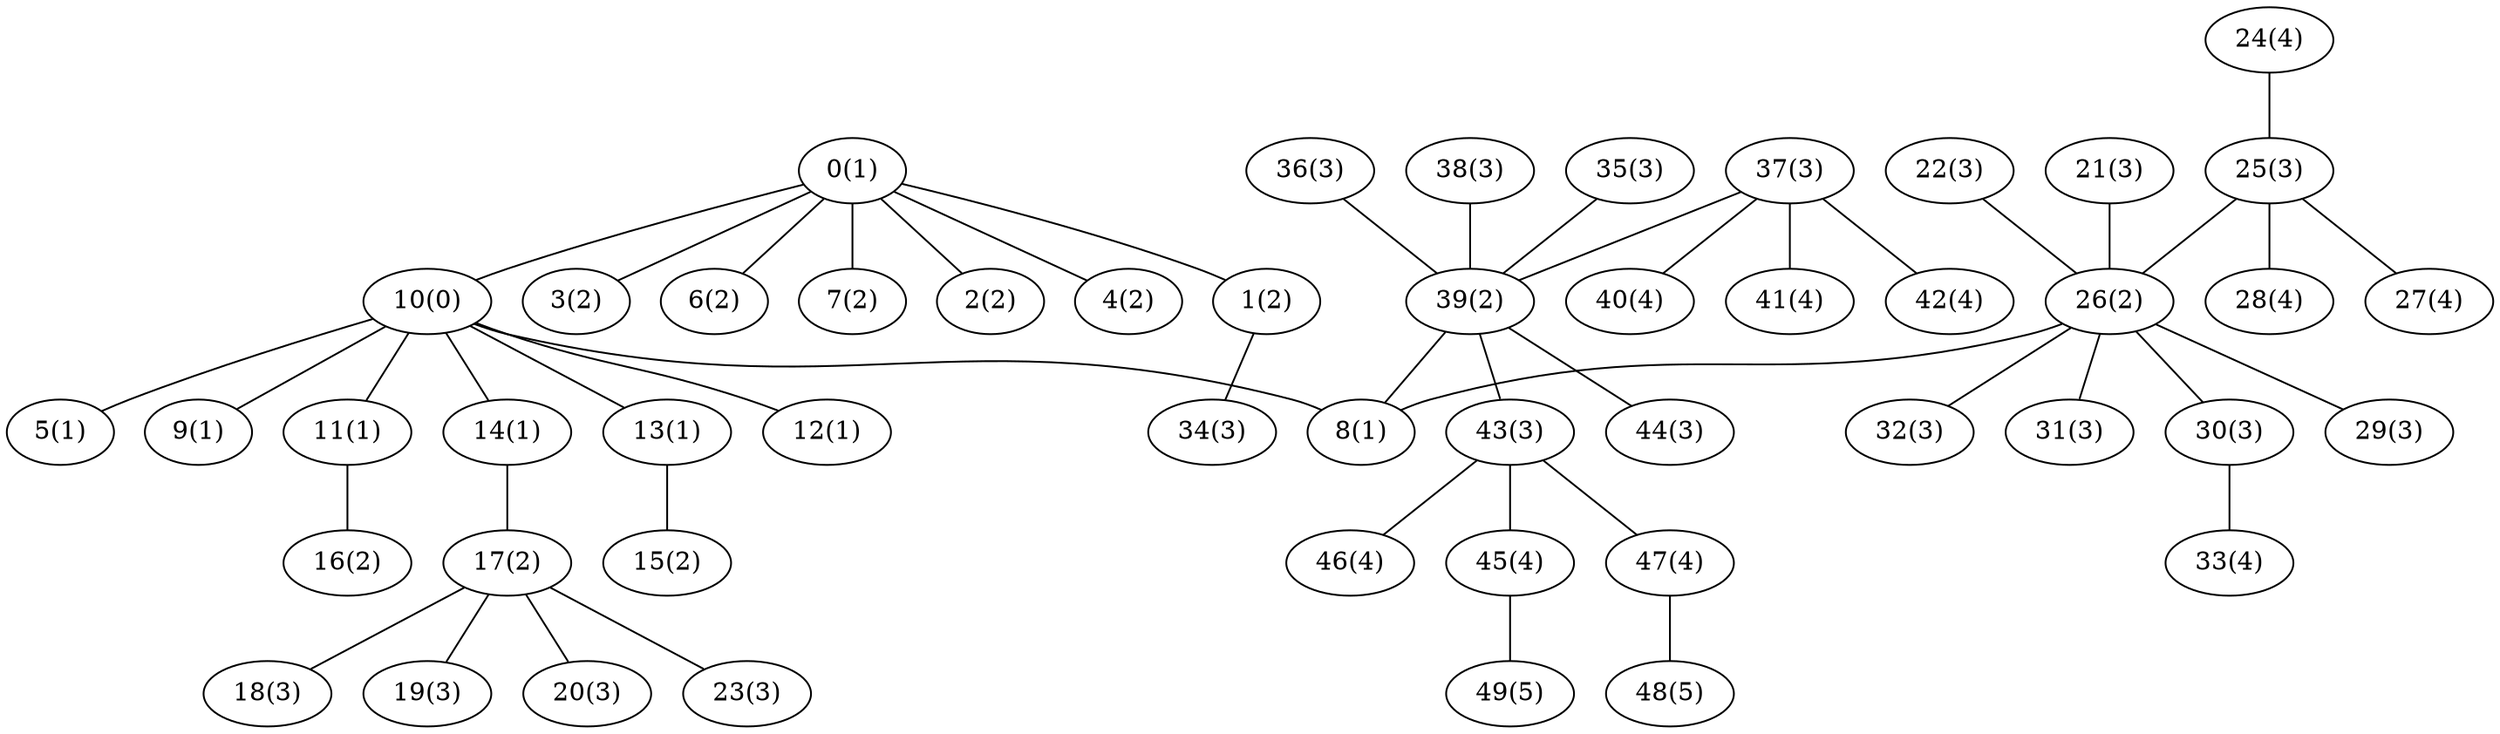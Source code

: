 graph {
  "33" [label="33(4)"];
  "36" [label="36(3)"];
  "26" [label="26(2)"];
  "30" [label="30(3)"];
  "43" [label="43(3)"];
  "46" [label="46(4)"];
  "44" [label="44(3)"];
  "45" [label="45(4)"];
  "20" [label="20(3)"];
  "29" [label="29(3)"];
  "32" [label="32(3)"];
  "5" [label="5(1)"];
  "10" [label="10(0)"];
  "8" [label="8(1)"];
  "9" [label="9(1)"];
  "22" [label="22(3)"];
  "23" [label="23(3)"];
  "25" [label="25(3)"];
  "0" [label="0(1)"];
  "17" [label="17(2)"];
  "21" [label="21(3)"];
  "34" [label="34(3)"];
  "37" [label="37(3)"];
  "40" [label="40(4)"];
  "41" [label="41(4)"];
  "11" [label="11(1)"];
  "14" [label="14(1)"];
  "28" [label="28(4)"];
  "42" [label="42(4)"];
  "39" [label="39(2)"];
  "18" [label="18(3)"];
  "19" [label="19(3)"];
  "38" [label="38(3)"];
  "35" [label="35(3)"];
  "3" [label="3(2)"];
  "6" [label="6(2)"];
  "15" [label="15(2)"];
  "7" [label="7(2)"];
  "2" [label="2(2)"];
  "4" [label="4(2)"];
  "31" [label="31(3)"];
  "16" [label="16(2)"];
  "13" [label="13(1)"];
  "47" [label="47(4)"];
  "48" [label="48(5)"];
  "24" [label="24(4)"];
  "27" [label="27(4)"];
  "49" [label="49(5)"];
  "12" [label="12(1)"];
  "1" [label="1(2)"];
  "30" -- "33" [weight=1];
  "36" -- "39" [weight=1];
  "26" -- "8" [weight=1];
  "26" -- "30" [weight=1];
  "39" -- "43" [weight=1];
  "43" -- "46" [weight=1];
  "39" -- "44" [weight=1];
  "43" -- "45" [weight=1];
  "17" -- "20" [weight=1];
  "26" -- "29" [weight=1];
  "26" -- "32" [weight=1];
  "10" -- "5" [weight=1];
  "10" -- "8" [weight=1];
  "10" -- "9" [weight=1];
  "22" -- "26" [weight=1];
  "17" -- "23" [weight=1];
  "25" -- "26" [weight=1];
  "0" -- "10" [weight=1];
  "14" -- "17" [weight=1];
  "21" -- "26" [weight=1];
  "1" -- "34" [weight=1];
  "37" -- "39" [weight=1];
  "37" -- "40" [weight=1];
  "37" -- "41" [weight=1];
  "10" -- "11" [weight=1];
  "10" -- "14" [weight=1];
  "25" -- "28" [weight=1];
  "37" -- "42" [weight=1];
  "39" -- "8" [weight=1];
  "17" -- "18" [weight=1];
  "17" -- "19" [weight=1];
  "38" -- "39" [weight=1];
  "35" -- "39" [weight=1];
  "0" -- "3" [weight=1];
  "0" -- "6" [weight=1];
  "13" -- "15" [weight=1];
  "0" -- "7" [weight=1];
  "0" -- "2" [weight=1];
  "0" -- "4" [weight=1];
  "26" -- "31" [weight=1];
  "11" -- "16" [weight=1];
  "10" -- "13" [weight=1];
  "43" -- "47" [weight=1];
  "47" -- "48" [weight=1];
  "24" -- "25" [weight=1];
  "25" -- "27" [weight=1];
  "45" -- "49" [weight=1];
  "10" -- "12" [weight=1];
  "0" -- "1" [weight=1];
}

